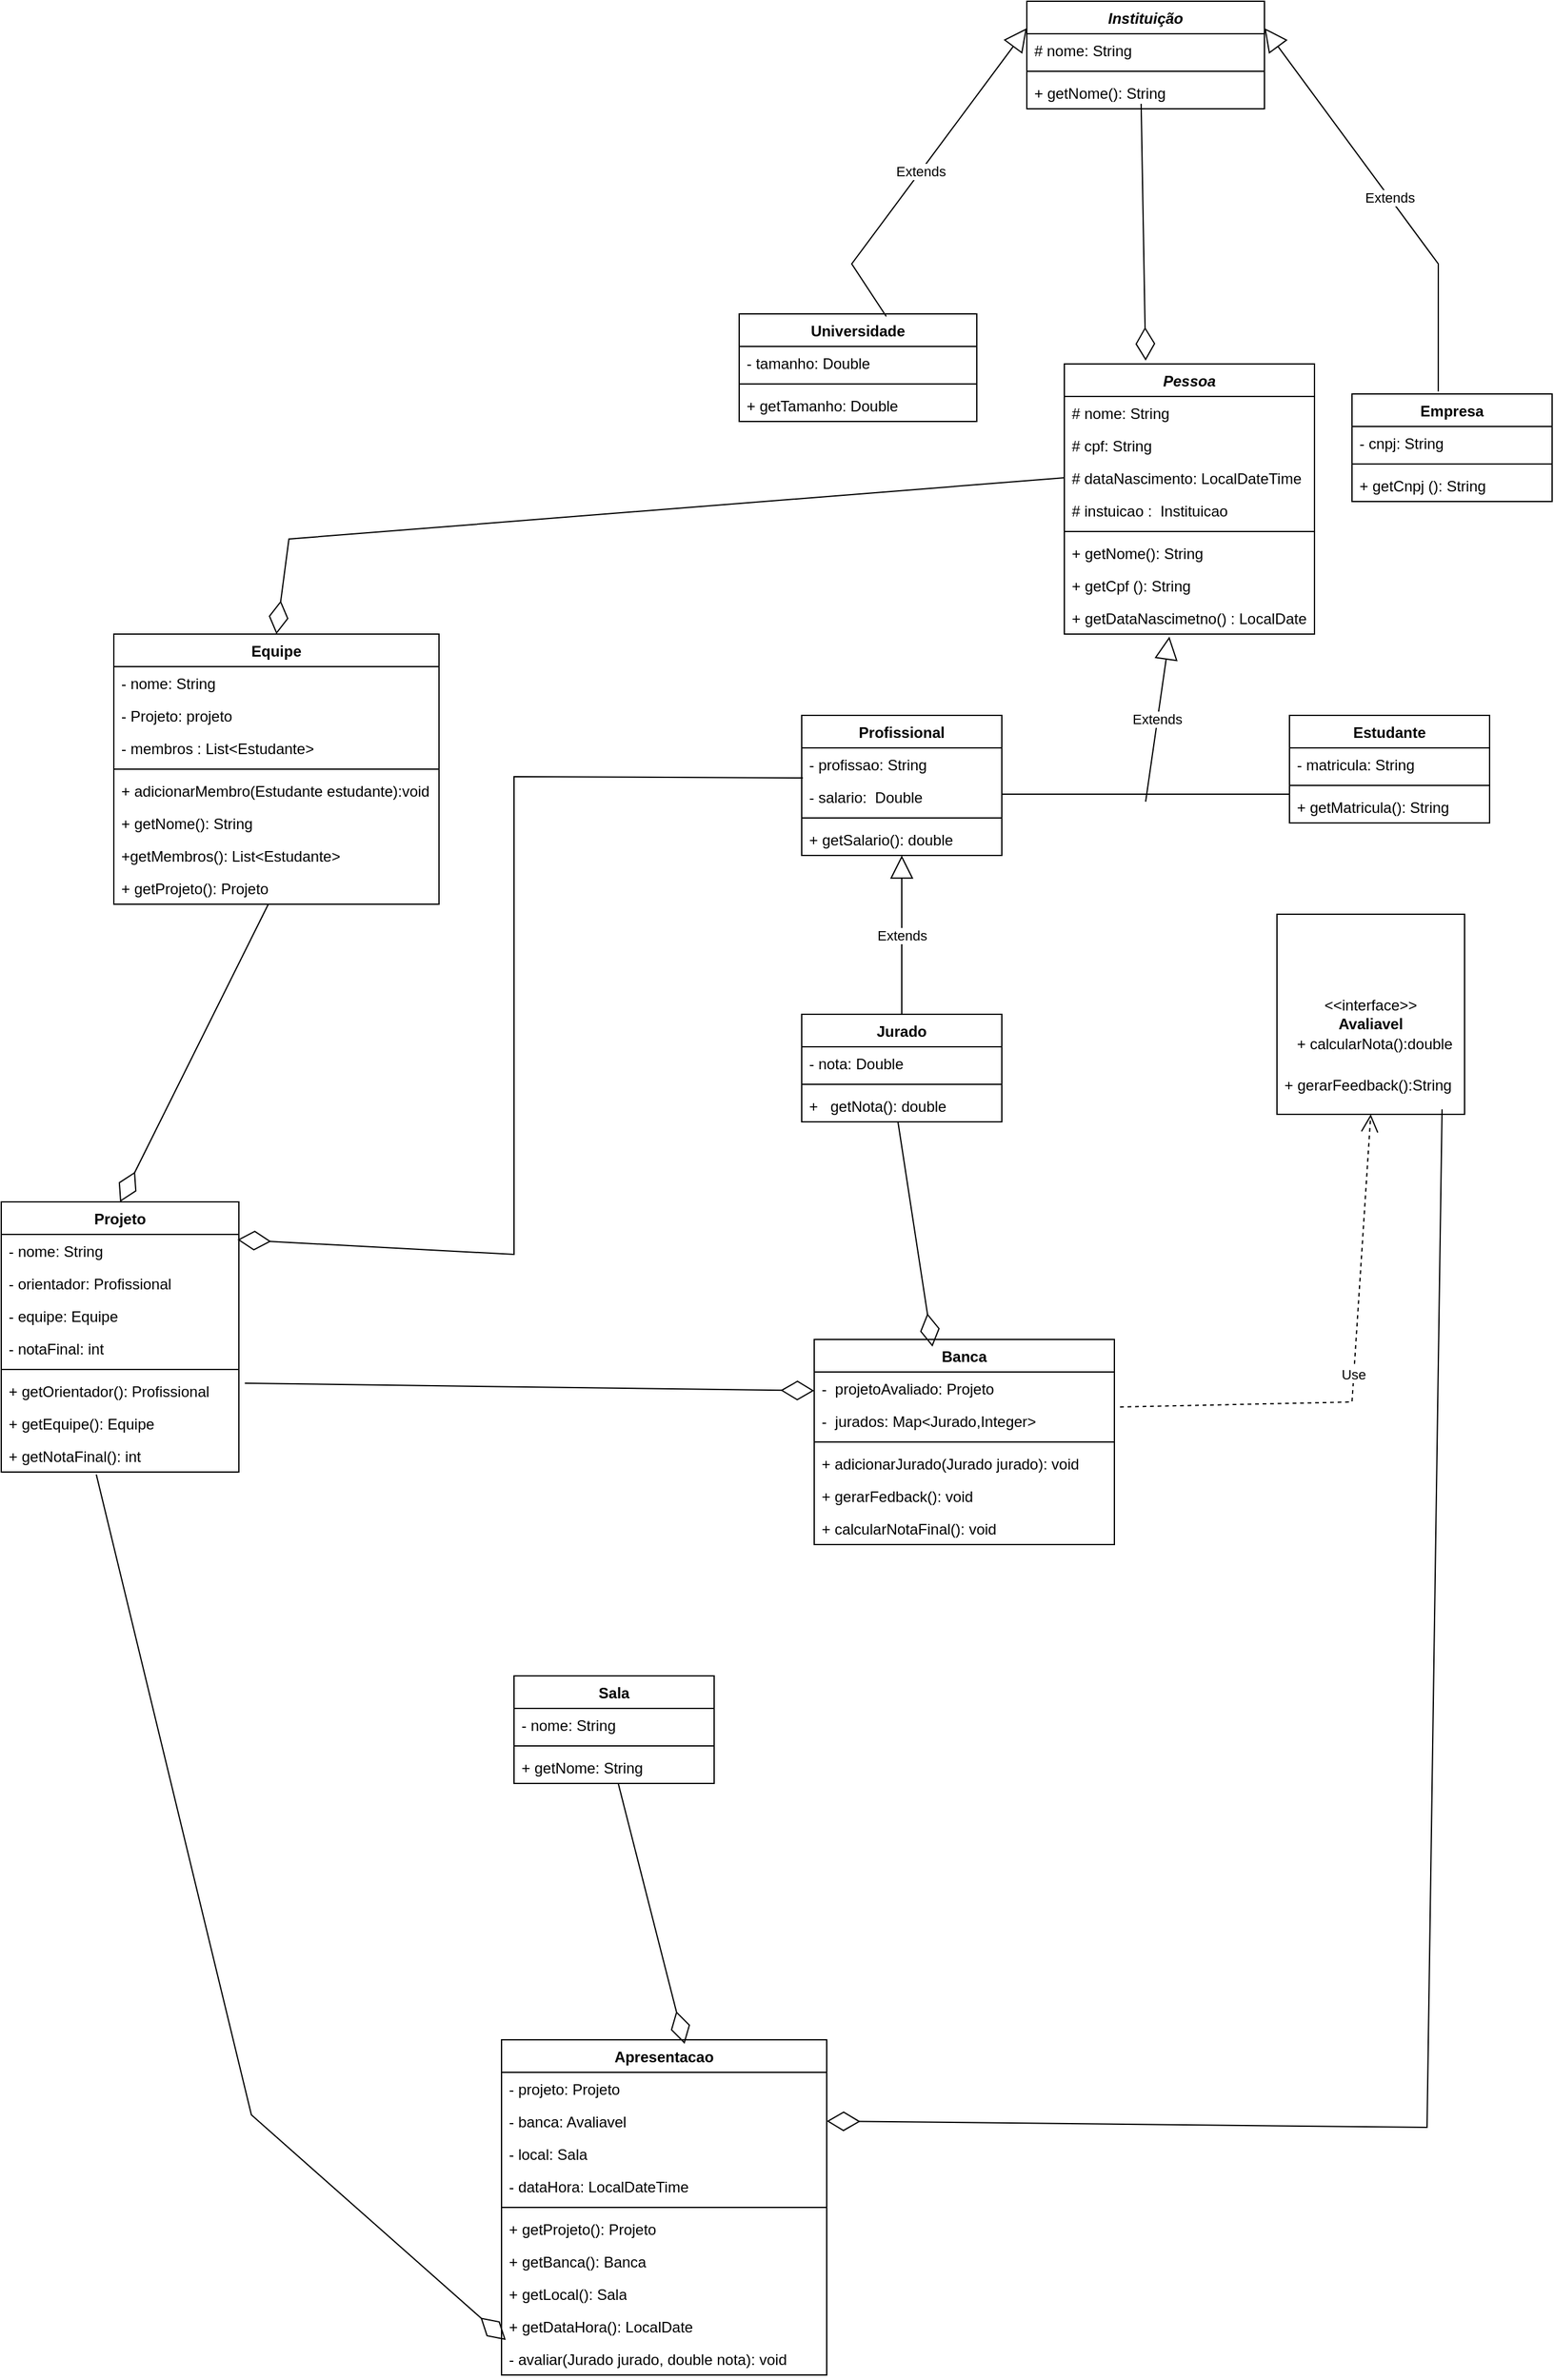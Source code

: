 <mxfile version="27.0.2">
  <diagram name="Página-1" id="85goh_y8zuJz7Ey0JAuT">
    <mxGraphModel dx="1693" dy="1698" grid="1" gridSize="10" guides="1" tooltips="1" connect="1" arrows="1" fold="1" page="1" pageScale="1" pageWidth="827" pageHeight="1169" math="0" shadow="0">
      <root>
        <mxCell id="0" />
        <mxCell id="1" parent="0" />
        <mxCell id="mByH_QU5zUHexOzu-cYC-1" value="&lt;i&gt;Instituição&lt;/i&gt;" style="swimlane;fontStyle=1;align=center;verticalAlign=top;childLayout=stackLayout;horizontal=1;startSize=26;horizontalStack=0;resizeParent=1;resizeParentMax=0;resizeLast=0;collapsible=1;marginBottom=0;whiteSpace=wrap;html=1;" parent="1" vertex="1">
          <mxGeometry x="370" y="-170" width="190" height="86" as="geometry" />
        </mxCell>
        <mxCell id="mByH_QU5zUHexOzu-cYC-2" value="# nome: String" style="text;strokeColor=none;fillColor=none;align=left;verticalAlign=top;spacingLeft=4;spacingRight=4;overflow=hidden;rotatable=0;points=[[0,0.5],[1,0.5]];portConstraint=eastwest;whiteSpace=wrap;html=1;" parent="mByH_QU5zUHexOzu-cYC-1" vertex="1">
          <mxGeometry y="26" width="190" height="26" as="geometry" />
        </mxCell>
        <mxCell id="mByH_QU5zUHexOzu-cYC-3" value="" style="line;strokeWidth=1;fillColor=none;align=left;verticalAlign=middle;spacingTop=-1;spacingLeft=3;spacingRight=3;rotatable=0;labelPosition=right;points=[];portConstraint=eastwest;strokeColor=inherit;" parent="mByH_QU5zUHexOzu-cYC-1" vertex="1">
          <mxGeometry y="52" width="190" height="8" as="geometry" />
        </mxCell>
        <mxCell id="mByH_QU5zUHexOzu-cYC-4" value="+ getNome(): String" style="text;strokeColor=none;fillColor=none;align=left;verticalAlign=top;spacingLeft=4;spacingRight=4;overflow=hidden;rotatable=0;points=[[0,0.5],[1,0.5]];portConstraint=eastwest;whiteSpace=wrap;html=1;" parent="mByH_QU5zUHexOzu-cYC-1" vertex="1">
          <mxGeometry y="60" width="190" height="26" as="geometry" />
        </mxCell>
        <mxCell id="mByH_QU5zUHexOzu-cYC-5" value="Universidade" style="swimlane;fontStyle=1;align=center;verticalAlign=top;childLayout=stackLayout;horizontal=1;startSize=26;horizontalStack=0;resizeParent=1;resizeParentMax=0;resizeLast=0;collapsible=1;marginBottom=0;whiteSpace=wrap;html=1;" parent="1" vertex="1">
          <mxGeometry x="140" y="80" width="190" height="86" as="geometry" />
        </mxCell>
        <mxCell id="mByH_QU5zUHexOzu-cYC-6" value="- tamanho: Double" style="text;strokeColor=none;fillColor=none;align=left;verticalAlign=top;spacingLeft=4;spacingRight=4;overflow=hidden;rotatable=0;points=[[0,0.5],[1,0.5]];portConstraint=eastwest;whiteSpace=wrap;html=1;" parent="mByH_QU5zUHexOzu-cYC-5" vertex="1">
          <mxGeometry y="26" width="190" height="26" as="geometry" />
        </mxCell>
        <mxCell id="mByH_QU5zUHexOzu-cYC-7" value="" style="line;strokeWidth=1;fillColor=none;align=left;verticalAlign=middle;spacingTop=-1;spacingLeft=3;spacingRight=3;rotatable=0;labelPosition=right;points=[];portConstraint=eastwest;strokeColor=inherit;" parent="mByH_QU5zUHexOzu-cYC-5" vertex="1">
          <mxGeometry y="52" width="190" height="8" as="geometry" />
        </mxCell>
        <mxCell id="mByH_QU5zUHexOzu-cYC-8" value="+ getTamanho: Double" style="text;strokeColor=none;fillColor=none;align=left;verticalAlign=top;spacingLeft=4;spacingRight=4;overflow=hidden;rotatable=0;points=[[0,0.5],[1,0.5]];portConstraint=eastwest;whiteSpace=wrap;html=1;" parent="mByH_QU5zUHexOzu-cYC-5" vertex="1">
          <mxGeometry y="60" width="190" height="26" as="geometry" />
        </mxCell>
        <mxCell id="mByH_QU5zUHexOzu-cYC-9" value="Extends" style="endArrow=block;endSize=16;endFill=0;html=1;rounded=0;entryX=0;entryY=0.25;entryDx=0;entryDy=0;exitX=0.619;exitY=0.023;exitDx=0;exitDy=0;exitPerimeter=0;" parent="1" source="mByH_QU5zUHexOzu-cYC-5" target="mByH_QU5zUHexOzu-cYC-1" edge="1">
          <mxGeometry width="160" relative="1" as="geometry">
            <mxPoint x="180" y="100" as="sourcePoint" />
            <mxPoint x="340" y="100" as="targetPoint" />
            <Array as="points">
              <mxPoint x="230" y="40" />
            </Array>
          </mxGeometry>
        </mxCell>
        <mxCell id="mByH_QU5zUHexOzu-cYC-10" value="Empresa" style="swimlane;fontStyle=1;align=center;verticalAlign=top;childLayout=stackLayout;horizontal=1;startSize=26;horizontalStack=0;resizeParent=1;resizeParentMax=0;resizeLast=0;collapsible=1;marginBottom=0;whiteSpace=wrap;html=1;" parent="1" vertex="1">
          <mxGeometry x="630" y="144" width="160" height="86" as="geometry" />
        </mxCell>
        <mxCell id="mByH_QU5zUHexOzu-cYC-11" value="- cnpj: String" style="text;strokeColor=none;fillColor=none;align=left;verticalAlign=top;spacingLeft=4;spacingRight=4;overflow=hidden;rotatable=0;points=[[0,0.5],[1,0.5]];portConstraint=eastwest;whiteSpace=wrap;html=1;" parent="mByH_QU5zUHexOzu-cYC-10" vertex="1">
          <mxGeometry y="26" width="160" height="26" as="geometry" />
        </mxCell>
        <mxCell id="mByH_QU5zUHexOzu-cYC-12" value="" style="line;strokeWidth=1;fillColor=none;align=left;verticalAlign=middle;spacingTop=-1;spacingLeft=3;spacingRight=3;rotatable=0;labelPosition=right;points=[];portConstraint=eastwest;strokeColor=inherit;" parent="mByH_QU5zUHexOzu-cYC-10" vertex="1">
          <mxGeometry y="52" width="160" height="8" as="geometry" />
        </mxCell>
        <mxCell id="mByH_QU5zUHexOzu-cYC-13" value="+ getCnpj (): String" style="text;strokeColor=none;fillColor=none;align=left;verticalAlign=top;spacingLeft=4;spacingRight=4;overflow=hidden;rotatable=0;points=[[0,0.5],[1,0.5]];portConstraint=eastwest;whiteSpace=wrap;html=1;" parent="mByH_QU5zUHexOzu-cYC-10" vertex="1">
          <mxGeometry y="60" width="160" height="26" as="geometry" />
        </mxCell>
        <mxCell id="mByH_QU5zUHexOzu-cYC-14" value="Extends" style="endArrow=block;endSize=16;endFill=0;html=1;rounded=0;exitX=0.431;exitY=-0.023;exitDx=0;exitDy=0;exitPerimeter=0;entryX=1;entryY=0.25;entryDx=0;entryDy=0;" parent="1" source="mByH_QU5zUHexOzu-cYC-10" target="mByH_QU5zUHexOzu-cYC-1" edge="1">
          <mxGeometry width="160" relative="1" as="geometry">
            <mxPoint x="660" y="80" as="sourcePoint" />
            <mxPoint x="820" y="80" as="targetPoint" />
            <Array as="points">
              <mxPoint x="699" y="40" />
            </Array>
          </mxGeometry>
        </mxCell>
        <mxCell id="mByH_QU5zUHexOzu-cYC-15" value="&lt;i&gt;Pessoa&lt;/i&gt;" style="swimlane;fontStyle=1;align=center;verticalAlign=top;childLayout=stackLayout;horizontal=1;startSize=26;horizontalStack=0;resizeParent=1;resizeParentMax=0;resizeLast=0;collapsible=1;marginBottom=0;whiteSpace=wrap;html=1;" parent="1" vertex="1">
          <mxGeometry x="400" y="120" width="200" height="216" as="geometry" />
        </mxCell>
        <mxCell id="mByH_QU5zUHexOzu-cYC-16" value="# nome: String" style="text;strokeColor=none;fillColor=none;align=left;verticalAlign=top;spacingLeft=4;spacingRight=4;overflow=hidden;rotatable=0;points=[[0,0.5],[1,0.5]];portConstraint=eastwest;whiteSpace=wrap;html=1;" parent="mByH_QU5zUHexOzu-cYC-15" vertex="1">
          <mxGeometry y="26" width="200" height="26" as="geometry" />
        </mxCell>
        <mxCell id="D3aenT-_mEoBQo7hUzy_-5" value="# cpf: String" style="text;strokeColor=none;fillColor=none;align=left;verticalAlign=top;spacingLeft=4;spacingRight=4;overflow=hidden;rotatable=0;points=[[0,0.5],[1,0.5]];portConstraint=eastwest;whiteSpace=wrap;html=1;" parent="mByH_QU5zUHexOzu-cYC-15" vertex="1">
          <mxGeometry y="52" width="200" height="26" as="geometry" />
        </mxCell>
        <mxCell id="D3aenT-_mEoBQo7hUzy_-2" value="# dataNascimento: LocalDateTime" style="text;strokeColor=none;fillColor=none;align=left;verticalAlign=top;spacingLeft=4;spacingRight=4;overflow=hidden;rotatable=0;points=[[0,0.5],[1,0.5]];portConstraint=eastwest;whiteSpace=wrap;html=1;" parent="mByH_QU5zUHexOzu-cYC-15" vertex="1">
          <mxGeometry y="78" width="200" height="26" as="geometry" />
        </mxCell>
        <mxCell id="IEI_hWCOK6sn9SMiTHvX-1" value="# instuicao :&amp;nbsp; Instituicao" style="text;strokeColor=none;fillColor=none;align=left;verticalAlign=top;spacingLeft=4;spacingRight=4;overflow=hidden;rotatable=0;points=[[0,0.5],[1,0.5]];portConstraint=eastwest;whiteSpace=wrap;html=1;" parent="mByH_QU5zUHexOzu-cYC-15" vertex="1">
          <mxGeometry y="104" width="200" height="26" as="geometry" />
        </mxCell>
        <mxCell id="mByH_QU5zUHexOzu-cYC-17" value="" style="line;strokeWidth=1;fillColor=none;align=left;verticalAlign=middle;spacingTop=-1;spacingLeft=3;spacingRight=3;rotatable=0;labelPosition=right;points=[];portConstraint=eastwest;strokeColor=inherit;" parent="mByH_QU5zUHexOzu-cYC-15" vertex="1">
          <mxGeometry y="130" width="200" height="8" as="geometry" />
        </mxCell>
        <mxCell id="mByH_QU5zUHexOzu-cYC-18" value="+ getNome(): String" style="text;strokeColor=none;fillColor=none;align=left;verticalAlign=top;spacingLeft=4;spacingRight=4;overflow=hidden;rotatable=0;points=[[0,0.5],[1,0.5]];portConstraint=eastwest;whiteSpace=wrap;html=1;" parent="mByH_QU5zUHexOzu-cYC-15" vertex="1">
          <mxGeometry y="138" width="200" height="26" as="geometry" />
        </mxCell>
        <mxCell id="IEI_hWCOK6sn9SMiTHvX-2" value="+ getCpf (): String" style="text;strokeColor=none;fillColor=none;align=left;verticalAlign=top;spacingLeft=4;spacingRight=4;overflow=hidden;rotatable=0;points=[[0,0.5],[1,0.5]];portConstraint=eastwest;whiteSpace=wrap;html=1;" parent="mByH_QU5zUHexOzu-cYC-15" vertex="1">
          <mxGeometry y="164" width="200" height="26" as="geometry" />
        </mxCell>
        <mxCell id="IEI_hWCOK6sn9SMiTHvX-3" value="+ getDataNascimetno() : LocalDate" style="text;strokeColor=none;fillColor=none;align=left;verticalAlign=top;spacingLeft=4;spacingRight=4;overflow=hidden;rotatable=0;points=[[0,0.5],[1,0.5]];portConstraint=eastwest;whiteSpace=wrap;html=1;" parent="mByH_QU5zUHexOzu-cYC-15" vertex="1">
          <mxGeometry y="190" width="200" height="26" as="geometry" />
        </mxCell>
        <mxCell id="mByH_QU5zUHexOzu-cYC-19" value="" style="endArrow=diamondThin;endFill=0;endSize=24;html=1;rounded=0;entryX=0.325;entryY=-0.012;entryDx=0;entryDy=0;entryPerimeter=0;exitX=0.481;exitY=0.846;exitDx=0;exitDy=0;exitPerimeter=0;" parent="1" source="mByH_QU5zUHexOzu-cYC-4" target="mByH_QU5zUHexOzu-cYC-15" edge="1">
          <mxGeometry width="160" relative="1" as="geometry">
            <mxPoint x="290" y="210" as="sourcePoint" />
            <mxPoint x="450" y="210" as="targetPoint" />
          </mxGeometry>
        </mxCell>
        <mxCell id="mByH_QU5zUHexOzu-cYC-20" value="Profissional" style="swimlane;fontStyle=1;align=center;verticalAlign=top;childLayout=stackLayout;horizontal=1;startSize=26;horizontalStack=0;resizeParent=1;resizeParentMax=0;resizeLast=0;collapsible=1;marginBottom=0;whiteSpace=wrap;html=1;" parent="1" vertex="1">
          <mxGeometry x="190" y="401" width="160" height="112" as="geometry" />
        </mxCell>
        <mxCell id="mByH_QU5zUHexOzu-cYC-21" value="- profissao: String" style="text;strokeColor=none;fillColor=none;align=left;verticalAlign=top;spacingLeft=4;spacingRight=4;overflow=hidden;rotatable=0;points=[[0,0.5],[1,0.5]];portConstraint=eastwest;whiteSpace=wrap;html=1;" parent="mByH_QU5zUHexOzu-cYC-20" vertex="1">
          <mxGeometry y="26" width="160" height="26" as="geometry" />
        </mxCell>
        <mxCell id="N1gfhdsfkZuEiDzWEKOG-6" value="- salario:&amp;nbsp; Double" style="text;strokeColor=none;fillColor=none;align=left;verticalAlign=top;spacingLeft=4;spacingRight=4;overflow=hidden;rotatable=0;points=[[0,0.5],[1,0.5]];portConstraint=eastwest;whiteSpace=wrap;html=1;" parent="mByH_QU5zUHexOzu-cYC-20" vertex="1">
          <mxGeometry y="52" width="160" height="26" as="geometry" />
        </mxCell>
        <mxCell id="mByH_QU5zUHexOzu-cYC-22" value="" style="line;strokeWidth=1;fillColor=none;align=left;verticalAlign=middle;spacingTop=-1;spacingLeft=3;spacingRight=3;rotatable=0;labelPosition=right;points=[];portConstraint=eastwest;strokeColor=inherit;" parent="mByH_QU5zUHexOzu-cYC-20" vertex="1">
          <mxGeometry y="78" width="160" height="8" as="geometry" />
        </mxCell>
        <mxCell id="mByH_QU5zUHexOzu-cYC-23" value="+ getSalario(): double" style="text;strokeColor=none;fillColor=none;align=left;verticalAlign=top;spacingLeft=4;spacingRight=4;overflow=hidden;rotatable=0;points=[[0,0.5],[1,0.5]];portConstraint=eastwest;whiteSpace=wrap;html=1;" parent="mByH_QU5zUHexOzu-cYC-20" vertex="1">
          <mxGeometry y="86" width="160" height="26" as="geometry" />
        </mxCell>
        <mxCell id="mByH_QU5zUHexOzu-cYC-24" value="Estudante" style="swimlane;fontStyle=1;align=center;verticalAlign=top;childLayout=stackLayout;horizontal=1;startSize=26;horizontalStack=0;resizeParent=1;resizeParentMax=0;resizeLast=0;collapsible=1;marginBottom=0;whiteSpace=wrap;html=1;" parent="1" vertex="1">
          <mxGeometry x="580" y="401" width="160" height="86" as="geometry" />
        </mxCell>
        <mxCell id="mByH_QU5zUHexOzu-cYC-25" value="- matricula: String" style="text;strokeColor=none;fillColor=none;align=left;verticalAlign=top;spacingLeft=4;spacingRight=4;overflow=hidden;rotatable=0;points=[[0,0.5],[1,0.5]];portConstraint=eastwest;whiteSpace=wrap;html=1;" parent="mByH_QU5zUHexOzu-cYC-24" vertex="1">
          <mxGeometry y="26" width="160" height="26" as="geometry" />
        </mxCell>
        <mxCell id="mByH_QU5zUHexOzu-cYC-26" value="" style="line;strokeWidth=1;fillColor=none;align=left;verticalAlign=middle;spacingTop=-1;spacingLeft=3;spacingRight=3;rotatable=0;labelPosition=right;points=[];portConstraint=eastwest;strokeColor=inherit;" parent="mByH_QU5zUHexOzu-cYC-24" vertex="1">
          <mxGeometry y="52" width="160" height="8" as="geometry" />
        </mxCell>
        <mxCell id="IEI_hWCOK6sn9SMiTHvX-6" value="+ getMatricula(): String" style="text;strokeColor=none;fillColor=none;align=left;verticalAlign=top;spacingLeft=4;spacingRight=4;overflow=hidden;rotatable=0;points=[[0,0.5],[1,0.5]];portConstraint=eastwest;whiteSpace=wrap;html=1;" parent="mByH_QU5zUHexOzu-cYC-24" vertex="1">
          <mxGeometry y="60" width="160" height="26" as="geometry" />
        </mxCell>
        <mxCell id="mByH_QU5zUHexOzu-cYC-28" value="Extends" style="endArrow=block;endSize=16;endFill=0;html=1;rounded=0;entryX=0.42;entryY=1.077;entryDx=0;entryDy=0;entryPerimeter=0;" parent="1" target="IEI_hWCOK6sn9SMiTHvX-3" edge="1">
          <mxGeometry width="160" relative="1" as="geometry">
            <mxPoint x="465" y="470" as="sourcePoint" />
            <mxPoint x="500" y="360" as="targetPoint" />
          </mxGeometry>
        </mxCell>
        <mxCell id="mByH_QU5zUHexOzu-cYC-29" value="" style="endArrow=none;html=1;edgeStyle=orthogonalEdgeStyle;rounded=0;entryX=0;entryY=0.115;entryDx=0;entryDy=0;entryPerimeter=0;" parent="1" edge="1">
          <mxGeometry relative="1" as="geometry">
            <mxPoint x="350" y="464" as="sourcePoint" />
            <mxPoint x="580" y="463.99" as="targetPoint" />
          </mxGeometry>
        </mxCell>
        <mxCell id="mByH_QU5zUHexOzu-cYC-32" value="Jurado" style="swimlane;fontStyle=1;align=center;verticalAlign=top;childLayout=stackLayout;horizontal=1;startSize=26;horizontalStack=0;resizeParent=1;resizeParentMax=0;resizeLast=0;collapsible=1;marginBottom=0;whiteSpace=wrap;html=1;" parent="1" vertex="1">
          <mxGeometry x="190" y="640" width="160" height="86" as="geometry" />
        </mxCell>
        <mxCell id="mByH_QU5zUHexOzu-cYC-33" value="- nota: Double" style="text;strokeColor=none;fillColor=none;align=left;verticalAlign=top;spacingLeft=4;spacingRight=4;overflow=hidden;rotatable=0;points=[[0,0.5],[1,0.5]];portConstraint=eastwest;whiteSpace=wrap;html=1;" parent="mByH_QU5zUHexOzu-cYC-32" vertex="1">
          <mxGeometry y="26" width="160" height="26" as="geometry" />
        </mxCell>
        <mxCell id="mByH_QU5zUHexOzu-cYC-34" value="" style="line;strokeWidth=1;fillColor=none;align=left;verticalAlign=middle;spacingTop=-1;spacingLeft=3;spacingRight=3;rotatable=0;labelPosition=right;points=[];portConstraint=eastwest;strokeColor=inherit;" parent="mByH_QU5zUHexOzu-cYC-32" vertex="1">
          <mxGeometry y="52" width="160" height="8" as="geometry" />
        </mxCell>
        <mxCell id="mByH_QU5zUHexOzu-cYC-35" value="+&amp;nbsp; &amp;nbsp;getNota(): double" style="text;strokeColor=none;fillColor=none;align=left;verticalAlign=top;spacingLeft=4;spacingRight=4;overflow=hidden;rotatable=0;points=[[0,0.5],[1,0.5]];portConstraint=eastwest;whiteSpace=wrap;html=1;" parent="mByH_QU5zUHexOzu-cYC-32" vertex="1">
          <mxGeometry y="60" width="160" height="26" as="geometry" />
        </mxCell>
        <mxCell id="mByH_QU5zUHexOzu-cYC-36" value="Extends" style="endArrow=block;endSize=16;endFill=0;html=1;rounded=0;exitX=0.5;exitY=0;exitDx=0;exitDy=0;" parent="1" source="mByH_QU5zUHexOzu-cYC-32" target="mByH_QU5zUHexOzu-cYC-23" edge="1">
          <mxGeometry width="160" relative="1" as="geometry">
            <mxPoint x="260" y="600" as="sourcePoint" />
            <mxPoint x="420" y="600" as="targetPoint" />
          </mxGeometry>
        </mxCell>
        <mxCell id="mByH_QU5zUHexOzu-cYC-41" value="Equipe" style="swimlane;fontStyle=1;align=center;verticalAlign=top;childLayout=stackLayout;horizontal=1;startSize=26;horizontalStack=0;resizeParent=1;resizeParentMax=0;resizeLast=0;collapsible=1;marginBottom=0;whiteSpace=wrap;html=1;" parent="1" vertex="1">
          <mxGeometry x="-360" y="336" width="260" height="216" as="geometry" />
        </mxCell>
        <mxCell id="IEI_hWCOK6sn9SMiTHvX-7" value="- nome: String" style="text;strokeColor=none;fillColor=none;align=left;verticalAlign=top;spacingLeft=4;spacingRight=4;overflow=hidden;rotatable=0;points=[[0,0.5],[1,0.5]];portConstraint=eastwest;whiteSpace=wrap;html=1;" parent="mByH_QU5zUHexOzu-cYC-41" vertex="1">
          <mxGeometry y="26" width="260" height="26" as="geometry" />
        </mxCell>
        <mxCell id="IEI_hWCOK6sn9SMiTHvX-8" value="- Projeto: projeto" style="text;strokeColor=none;fillColor=none;align=left;verticalAlign=top;spacingLeft=4;spacingRight=4;overflow=hidden;rotatable=0;points=[[0,0.5],[1,0.5]];portConstraint=eastwest;whiteSpace=wrap;html=1;" parent="mByH_QU5zUHexOzu-cYC-41" vertex="1">
          <mxGeometry y="52" width="260" height="26" as="geometry" />
        </mxCell>
        <mxCell id="mByH_QU5zUHexOzu-cYC-42" value="- membros : List&amp;lt;Estudante&amp;gt;" style="text;strokeColor=none;fillColor=none;align=left;verticalAlign=top;spacingLeft=4;spacingRight=4;overflow=hidden;rotatable=0;points=[[0,0.5],[1,0.5]];portConstraint=eastwest;whiteSpace=wrap;html=1;" parent="mByH_QU5zUHexOzu-cYC-41" vertex="1">
          <mxGeometry y="78" width="260" height="26" as="geometry" />
        </mxCell>
        <mxCell id="mByH_QU5zUHexOzu-cYC-43" value="" style="line;strokeWidth=1;fillColor=none;align=left;verticalAlign=middle;spacingTop=-1;spacingLeft=3;spacingRight=3;rotatable=0;labelPosition=right;points=[];portConstraint=eastwest;strokeColor=inherit;" parent="mByH_QU5zUHexOzu-cYC-41" vertex="1">
          <mxGeometry y="104" width="260" height="8" as="geometry" />
        </mxCell>
        <mxCell id="mByH_QU5zUHexOzu-cYC-44" value="+ adicionarMembro(Estudante estudante):void" style="text;strokeColor=none;fillColor=none;align=left;verticalAlign=top;spacingLeft=4;spacingRight=4;overflow=hidden;rotatable=0;points=[[0,0.5],[1,0.5]];portConstraint=eastwest;whiteSpace=wrap;html=1;" parent="mByH_QU5zUHexOzu-cYC-41" vertex="1">
          <mxGeometry y="112" width="260" height="26" as="geometry" />
        </mxCell>
        <mxCell id="IEI_hWCOK6sn9SMiTHvX-9" value="+ getNome(): String&amp;nbsp;" style="text;strokeColor=none;fillColor=none;align=left;verticalAlign=top;spacingLeft=4;spacingRight=4;overflow=hidden;rotatable=0;points=[[0,0.5],[1,0.5]];portConstraint=eastwest;whiteSpace=wrap;html=1;" parent="mByH_QU5zUHexOzu-cYC-41" vertex="1">
          <mxGeometry y="138" width="260" height="26" as="geometry" />
        </mxCell>
        <mxCell id="IEI_hWCOK6sn9SMiTHvX-10" value="+getMembros():&amp;nbsp;List&amp;lt;Estudante&amp;gt;" style="text;strokeColor=none;fillColor=none;align=left;verticalAlign=top;spacingLeft=4;spacingRight=4;overflow=hidden;rotatable=0;points=[[0,0.5],[1,0.5]];portConstraint=eastwest;whiteSpace=wrap;html=1;" parent="mByH_QU5zUHexOzu-cYC-41" vertex="1">
          <mxGeometry y="164" width="260" height="26" as="geometry" />
        </mxCell>
        <mxCell id="IEI_hWCOK6sn9SMiTHvX-11" value="+ getProjeto(): Projeto" style="text;strokeColor=none;fillColor=none;align=left;verticalAlign=top;spacingLeft=4;spacingRight=4;overflow=hidden;rotatable=0;points=[[0,0.5],[1,0.5]];portConstraint=eastwest;whiteSpace=wrap;html=1;" parent="mByH_QU5zUHexOzu-cYC-41" vertex="1">
          <mxGeometry y="190" width="260" height="26" as="geometry" />
        </mxCell>
        <mxCell id="mByH_QU5zUHexOzu-cYC-45" value="" style="endArrow=diamondThin;endFill=0;endSize=24;html=1;rounded=0;entryX=0.5;entryY=0;entryDx=0;entryDy=0;exitX=0;exitY=0.5;exitDx=0;exitDy=0;" parent="1" source="D3aenT-_mEoBQo7hUzy_-2" target="mByH_QU5zUHexOzu-cYC-41" edge="1">
          <mxGeometry width="160" relative="1" as="geometry">
            <mxPoint x="-230" y="300" as="sourcePoint" />
            <mxPoint x="-70" y="300" as="targetPoint" />
            <Array as="points">
              <mxPoint x="-220" y="260" />
            </Array>
          </mxGeometry>
        </mxCell>
        <mxCell id="mByH_QU5zUHexOzu-cYC-46" value="Projeto" style="swimlane;fontStyle=1;align=center;verticalAlign=top;childLayout=stackLayout;horizontal=1;startSize=26;horizontalStack=0;resizeParent=1;resizeParentMax=0;resizeLast=0;collapsible=1;marginBottom=0;whiteSpace=wrap;html=1;" parent="1" vertex="1">
          <mxGeometry x="-450" y="790" width="190" height="216" as="geometry" />
        </mxCell>
        <mxCell id="IEI_hWCOK6sn9SMiTHvX-12" value="- nome: String" style="text;strokeColor=none;fillColor=none;align=left;verticalAlign=top;spacingLeft=4;spacingRight=4;overflow=hidden;rotatable=0;points=[[0,0.5],[1,0.5]];portConstraint=eastwest;whiteSpace=wrap;html=1;" parent="mByH_QU5zUHexOzu-cYC-46" vertex="1">
          <mxGeometry y="26" width="190" height="26" as="geometry" />
        </mxCell>
        <mxCell id="mByH_QU5zUHexOzu-cYC-47" value="- orientador: Profissional" style="text;strokeColor=none;fillColor=none;align=left;verticalAlign=top;spacingLeft=4;spacingRight=4;overflow=hidden;rotatable=0;points=[[0,0.5],[1,0.5]];portConstraint=eastwest;whiteSpace=wrap;html=1;" parent="mByH_QU5zUHexOzu-cYC-46" vertex="1">
          <mxGeometry y="52" width="190" height="26" as="geometry" />
        </mxCell>
        <mxCell id="D3aenT-_mEoBQo7hUzy_-7" value="- equipe: Equipe" style="text;strokeColor=none;fillColor=none;align=left;verticalAlign=top;spacingLeft=4;spacingRight=4;overflow=hidden;rotatable=0;points=[[0,0.5],[1,0.5]];portConstraint=eastwest;whiteSpace=wrap;html=1;" parent="mByH_QU5zUHexOzu-cYC-46" vertex="1">
          <mxGeometry y="78" width="190" height="26" as="geometry" />
        </mxCell>
        <mxCell id="D3aenT-_mEoBQo7hUzy_-8" value="- notaFinal: int" style="text;strokeColor=none;fillColor=none;align=left;verticalAlign=top;spacingLeft=4;spacingRight=4;overflow=hidden;rotatable=0;points=[[0,0.5],[1,0.5]];portConstraint=eastwest;whiteSpace=wrap;html=1;" parent="mByH_QU5zUHexOzu-cYC-46" vertex="1">
          <mxGeometry y="104" width="190" height="26" as="geometry" />
        </mxCell>
        <mxCell id="mByH_QU5zUHexOzu-cYC-48" value="" style="line;strokeWidth=1;fillColor=none;align=left;verticalAlign=middle;spacingTop=-1;spacingLeft=3;spacingRight=3;rotatable=0;labelPosition=right;points=[];portConstraint=eastwest;strokeColor=inherit;" parent="mByH_QU5zUHexOzu-cYC-46" vertex="1">
          <mxGeometry y="130" width="190" height="8" as="geometry" />
        </mxCell>
        <mxCell id="mByH_QU5zUHexOzu-cYC-49" value="+ getOrientador(): Profissional" style="text;strokeColor=none;fillColor=none;align=left;verticalAlign=top;spacingLeft=4;spacingRight=4;overflow=hidden;rotatable=0;points=[[0,0.5],[1,0.5]];portConstraint=eastwest;whiteSpace=wrap;html=1;" parent="mByH_QU5zUHexOzu-cYC-46" vertex="1">
          <mxGeometry y="138" width="190" height="26" as="geometry" />
        </mxCell>
        <mxCell id="IEI_hWCOK6sn9SMiTHvX-4" value="+ getEquipe(): Equipe" style="text;strokeColor=none;fillColor=none;align=left;verticalAlign=top;spacingLeft=4;spacingRight=4;overflow=hidden;rotatable=0;points=[[0,0.5],[1,0.5]];portConstraint=eastwest;whiteSpace=wrap;html=1;" parent="mByH_QU5zUHexOzu-cYC-46" vertex="1">
          <mxGeometry y="164" width="190" height="26" as="geometry" />
        </mxCell>
        <mxCell id="IEI_hWCOK6sn9SMiTHvX-13" value="+ getNotaFinal(): int" style="text;strokeColor=none;fillColor=none;align=left;verticalAlign=top;spacingLeft=4;spacingRight=4;overflow=hidden;rotatable=0;points=[[0,0.5],[1,0.5]];portConstraint=eastwest;whiteSpace=wrap;html=1;" parent="mByH_QU5zUHexOzu-cYC-46" vertex="1">
          <mxGeometry y="190" width="190" height="26" as="geometry" />
        </mxCell>
        <mxCell id="mByH_QU5zUHexOzu-cYC-50" value="" style="endArrow=diamondThin;endFill=0;endSize=24;html=1;rounded=0;entryX=0.5;entryY=0;entryDx=0;entryDy=0;" parent="1" source="IEI_hWCOK6sn9SMiTHvX-11" target="mByH_QU5zUHexOzu-cYC-46" edge="1">
          <mxGeometry width="160" relative="1" as="geometry">
            <mxPoint x="-420" y="570" as="sourcePoint" />
            <mxPoint x="-80" y="560" as="targetPoint" />
          </mxGeometry>
        </mxCell>
        <mxCell id="mByH_QU5zUHexOzu-cYC-51" value="" style="endArrow=diamondThin;endFill=0;endSize=24;html=1;rounded=0;entryX=0.994;entryY=0.14;entryDx=0;entryDy=0;entryPerimeter=0;exitX=0.019;exitY=0.923;exitDx=0;exitDy=0;exitPerimeter=0;" parent="1" target="mByH_QU5zUHexOzu-cYC-46" edge="1">
          <mxGeometry width="160" relative="1" as="geometry">
            <mxPoint x="190.96" y="450.998" as="sourcePoint" />
            <mxPoint x="-150.0" y="660.976" as="targetPoint" />
            <Array as="points">
              <mxPoint x="-40" y="450" />
              <mxPoint x="-40" y="832" />
            </Array>
          </mxGeometry>
        </mxCell>
        <mxCell id="mByH_QU5zUHexOzu-cYC-53" value="Banca" style="swimlane;fontStyle=1;align=center;verticalAlign=top;childLayout=stackLayout;horizontal=1;startSize=26;horizontalStack=0;resizeParent=1;resizeParentMax=0;resizeLast=0;collapsible=1;marginBottom=0;whiteSpace=wrap;html=1;" parent="1" vertex="1">
          <mxGeometry x="200" y="900" width="240" height="164" as="geometry" />
        </mxCell>
        <mxCell id="mByH_QU5zUHexOzu-cYC-54" value="-&amp;nbsp; projetoAvaliado: Projeto" style="text;strokeColor=none;fillColor=none;align=left;verticalAlign=top;spacingLeft=4;spacingRight=4;overflow=hidden;rotatable=0;points=[[0,0.5],[1,0.5]];portConstraint=eastwest;whiteSpace=wrap;html=1;" parent="mByH_QU5zUHexOzu-cYC-53" vertex="1">
          <mxGeometry y="26" width="240" height="26" as="geometry" />
        </mxCell>
        <mxCell id="D3aenT-_mEoBQo7hUzy_-10" value="-&amp;nbsp; jurados: Map&amp;lt;Jurado,Integer&amp;gt;" style="text;strokeColor=none;fillColor=none;align=left;verticalAlign=top;spacingLeft=4;spacingRight=4;overflow=hidden;rotatable=0;points=[[0,0.5],[1,0.5]];portConstraint=eastwest;whiteSpace=wrap;html=1;" parent="mByH_QU5zUHexOzu-cYC-53" vertex="1">
          <mxGeometry y="52" width="240" height="26" as="geometry" />
        </mxCell>
        <mxCell id="mByH_QU5zUHexOzu-cYC-55" value="" style="line;strokeWidth=1;fillColor=none;align=left;verticalAlign=middle;spacingTop=-1;spacingLeft=3;spacingRight=3;rotatable=0;labelPosition=right;points=[];portConstraint=eastwest;strokeColor=inherit;" parent="mByH_QU5zUHexOzu-cYC-53" vertex="1">
          <mxGeometry y="78" width="240" height="8" as="geometry" />
        </mxCell>
        <mxCell id="IEI_hWCOK6sn9SMiTHvX-19" value="+&amp;nbsp;adicionarJurado(Jurado jurado): void" style="text;strokeColor=none;fillColor=none;align=left;verticalAlign=top;spacingLeft=4;spacingRight=4;overflow=hidden;rotatable=0;points=[[0,0.5],[1,0.5]];portConstraint=eastwest;whiteSpace=wrap;html=1;" parent="mByH_QU5zUHexOzu-cYC-53" vertex="1">
          <mxGeometry y="86" width="240" height="26" as="geometry" />
        </mxCell>
        <mxCell id="IEI_hWCOK6sn9SMiTHvX-20" value="+ gerarFedback(): void" style="text;strokeColor=none;fillColor=none;align=left;verticalAlign=top;spacingLeft=4;spacingRight=4;overflow=hidden;rotatable=0;points=[[0,0.5],[1,0.5]];portConstraint=eastwest;whiteSpace=wrap;html=1;" parent="mByH_QU5zUHexOzu-cYC-53" vertex="1">
          <mxGeometry y="112" width="240" height="26" as="geometry" />
        </mxCell>
        <mxCell id="mByH_QU5zUHexOzu-cYC-56" value="+ calcularNotaFinal(): void" style="text;strokeColor=none;fillColor=none;align=left;verticalAlign=top;spacingLeft=4;spacingRight=4;overflow=hidden;rotatable=0;points=[[0,0.5],[1,0.5]];portConstraint=eastwest;whiteSpace=wrap;html=1;" parent="mByH_QU5zUHexOzu-cYC-53" vertex="1">
          <mxGeometry y="138" width="240" height="26" as="geometry" />
        </mxCell>
        <mxCell id="mByH_QU5zUHexOzu-cYC-57" value="" style="endArrow=diamondThin;endFill=0;endSize=24;html=1;rounded=0;exitX=0.481;exitY=1;exitDx=0;exitDy=0;exitPerimeter=0;entryX=0.394;entryY=0.035;entryDx=0;entryDy=0;entryPerimeter=0;" parent="1" source="mByH_QU5zUHexOzu-cYC-35" target="mByH_QU5zUHexOzu-cYC-53" edge="1">
          <mxGeometry width="160" relative="1" as="geometry">
            <mxPoint x="278.08" y="723.998" as="sourcePoint" />
            <mxPoint x="290" y="900" as="targetPoint" />
          </mxGeometry>
        </mxCell>
        <mxCell id="mByH_QU5zUHexOzu-cYC-58" value="" style="endArrow=diamondThin;endFill=0;endSize=24;html=1;rounded=0;exitX=1.025;exitY=0.269;exitDx=0;exitDy=0;exitPerimeter=0;entryX=0;entryY=0.25;entryDx=0;entryDy=0;" parent="1" source="mByH_QU5zUHexOzu-cYC-49" target="mByH_QU5zUHexOzu-cYC-53" edge="1">
          <mxGeometry width="160" relative="1" as="geometry">
            <mxPoint x="-110" y="890" as="sourcePoint" />
            <mxPoint x="50" y="890" as="targetPoint" />
          </mxGeometry>
        </mxCell>
        <mxCell id="mByH_QU5zUHexOzu-cYC-59" value="Apresentacao" style="swimlane;fontStyle=1;align=center;verticalAlign=top;childLayout=stackLayout;horizontal=1;startSize=26;horizontalStack=0;resizeParent=1;resizeParentMax=0;resizeLast=0;collapsible=1;marginBottom=0;whiteSpace=wrap;html=1;" parent="1" vertex="1">
          <mxGeometry x="-50" y="1460" width="260" height="268" as="geometry" />
        </mxCell>
        <mxCell id="mByH_QU5zUHexOzu-cYC-60" value="- projeto: Projeto" style="text;strokeColor=none;fillColor=none;align=left;verticalAlign=top;spacingLeft=4;spacingRight=4;overflow=hidden;rotatable=0;points=[[0,0.5],[1,0.5]];portConstraint=eastwest;whiteSpace=wrap;html=1;" parent="mByH_QU5zUHexOzu-cYC-59" vertex="1">
          <mxGeometry y="26" width="260" height="26" as="geometry" />
        </mxCell>
        <mxCell id="D3aenT-_mEoBQo7hUzy_-11" value="- banca: Avaliavel" style="text;strokeColor=none;fillColor=none;align=left;verticalAlign=top;spacingLeft=4;spacingRight=4;overflow=hidden;rotatable=0;points=[[0,0.5],[1,0.5]];portConstraint=eastwest;whiteSpace=wrap;html=1;" parent="mByH_QU5zUHexOzu-cYC-59" vertex="1">
          <mxGeometry y="52" width="260" height="26" as="geometry" />
        </mxCell>
        <mxCell id="D3aenT-_mEoBQo7hUzy_-13" value="- local: Sala" style="text;strokeColor=none;fillColor=none;align=left;verticalAlign=top;spacingLeft=4;spacingRight=4;overflow=hidden;rotatable=0;points=[[0,0.5],[1,0.5]];portConstraint=eastwest;whiteSpace=wrap;html=1;" parent="mByH_QU5zUHexOzu-cYC-59" vertex="1">
          <mxGeometry y="78" width="260" height="26" as="geometry" />
        </mxCell>
        <mxCell id="D3aenT-_mEoBQo7hUzy_-14" value="- dataHora: LocalDateTime" style="text;strokeColor=none;fillColor=none;align=left;verticalAlign=top;spacingLeft=4;spacingRight=4;overflow=hidden;rotatable=0;points=[[0,0.5],[1,0.5]];portConstraint=eastwest;whiteSpace=wrap;html=1;" parent="mByH_QU5zUHexOzu-cYC-59" vertex="1">
          <mxGeometry y="104" width="260" height="26" as="geometry" />
        </mxCell>
        <mxCell id="mByH_QU5zUHexOzu-cYC-61" value="" style="line;strokeWidth=1;fillColor=none;align=left;verticalAlign=middle;spacingTop=-1;spacingLeft=3;spacingRight=3;rotatable=0;labelPosition=right;points=[];portConstraint=eastwest;strokeColor=inherit;" parent="mByH_QU5zUHexOzu-cYC-59" vertex="1">
          <mxGeometry y="130" width="260" height="8" as="geometry" />
        </mxCell>
        <mxCell id="IEI_hWCOK6sn9SMiTHvX-14" value="+ getProjeto(): Projeto" style="text;strokeColor=none;fillColor=none;align=left;verticalAlign=top;spacingLeft=4;spacingRight=4;overflow=hidden;rotatable=0;points=[[0,0.5],[1,0.5]];portConstraint=eastwest;whiteSpace=wrap;html=1;" parent="mByH_QU5zUHexOzu-cYC-59" vertex="1">
          <mxGeometry y="138" width="260" height="26" as="geometry" />
        </mxCell>
        <mxCell id="IEI_hWCOK6sn9SMiTHvX-15" value="+ getBanca(): Banca" style="text;strokeColor=none;fillColor=none;align=left;verticalAlign=top;spacingLeft=4;spacingRight=4;overflow=hidden;rotatable=0;points=[[0,0.5],[1,0.5]];portConstraint=eastwest;whiteSpace=wrap;html=1;" parent="mByH_QU5zUHexOzu-cYC-59" vertex="1">
          <mxGeometry y="164" width="260" height="26" as="geometry" />
        </mxCell>
        <mxCell id="IEI_hWCOK6sn9SMiTHvX-16" value="+ getLocal(): Sala" style="text;strokeColor=none;fillColor=none;align=left;verticalAlign=top;spacingLeft=4;spacingRight=4;overflow=hidden;rotatable=0;points=[[0,0.5],[1,0.5]];portConstraint=eastwest;whiteSpace=wrap;html=1;" parent="mByH_QU5zUHexOzu-cYC-59" vertex="1">
          <mxGeometry y="190" width="260" height="26" as="geometry" />
        </mxCell>
        <mxCell id="IEI_hWCOK6sn9SMiTHvX-17" value="+ getDataHora(): LocalDate" style="text;strokeColor=none;fillColor=none;align=left;verticalAlign=top;spacingLeft=4;spacingRight=4;overflow=hidden;rotatable=0;points=[[0,0.5],[1,0.5]];portConstraint=eastwest;whiteSpace=wrap;html=1;" parent="mByH_QU5zUHexOzu-cYC-59" vertex="1">
          <mxGeometry y="216" width="260" height="26" as="geometry" />
        </mxCell>
        <mxCell id="mByH_QU5zUHexOzu-cYC-62" value="- avaliar(&lt;span style=&quot;background-color: transparent; color: light-dark(rgb(0, 0, 0), rgb(255, 255, 255));&quot;&gt;Jurado jurado, double nota&lt;/span&gt;&lt;span style=&quot;background-color: transparent; color: light-dark(rgb(0, 0, 0), rgb(255, 255, 255));&quot;&gt;): void&lt;/span&gt;" style="text;strokeColor=none;fillColor=none;align=left;verticalAlign=top;spacingLeft=4;spacingRight=4;overflow=hidden;rotatable=0;points=[[0,0.5],[1,0.5]];portConstraint=eastwest;whiteSpace=wrap;html=1;" parent="mByH_QU5zUHexOzu-cYC-59" vertex="1">
          <mxGeometry y="242" width="260" height="26" as="geometry" />
        </mxCell>
        <mxCell id="mByH_QU5zUHexOzu-cYC-63" value="Sala" style="swimlane;fontStyle=1;align=center;verticalAlign=top;childLayout=stackLayout;horizontal=1;startSize=26;horizontalStack=0;resizeParent=1;resizeParentMax=0;resizeLast=0;collapsible=1;marginBottom=0;whiteSpace=wrap;html=1;" parent="1" vertex="1">
          <mxGeometry x="-40" y="1169" width="160" height="86" as="geometry" />
        </mxCell>
        <mxCell id="mByH_QU5zUHexOzu-cYC-64" value="- nome: String" style="text;strokeColor=none;fillColor=none;align=left;verticalAlign=top;spacingLeft=4;spacingRight=4;overflow=hidden;rotatable=0;points=[[0,0.5],[1,0.5]];portConstraint=eastwest;whiteSpace=wrap;html=1;" parent="mByH_QU5zUHexOzu-cYC-63" vertex="1">
          <mxGeometry y="26" width="160" height="26" as="geometry" />
        </mxCell>
        <mxCell id="mByH_QU5zUHexOzu-cYC-65" value="" style="line;strokeWidth=1;fillColor=none;align=left;verticalAlign=middle;spacingTop=-1;spacingLeft=3;spacingRight=3;rotatable=0;labelPosition=right;points=[];portConstraint=eastwest;strokeColor=inherit;" parent="mByH_QU5zUHexOzu-cYC-63" vertex="1">
          <mxGeometry y="52" width="160" height="8" as="geometry" />
        </mxCell>
        <mxCell id="mByH_QU5zUHexOzu-cYC-66" value="+ getNome: String" style="text;strokeColor=none;fillColor=none;align=left;verticalAlign=top;spacingLeft=4;spacingRight=4;overflow=hidden;rotatable=0;points=[[0,0.5],[1,0.5]];portConstraint=eastwest;whiteSpace=wrap;html=1;" parent="mByH_QU5zUHexOzu-cYC-63" vertex="1">
          <mxGeometry y="60" width="160" height="26" as="geometry" />
        </mxCell>
        <mxCell id="mByH_QU5zUHexOzu-cYC-67" value="" style="endArrow=diamondThin;endFill=0;endSize=24;html=1;rounded=0;entryX=0.013;entryY=-0.077;entryDx=0;entryDy=0;entryPerimeter=0;exitX=0.4;exitY=1.077;exitDx=0;exitDy=0;exitPerimeter=0;" parent="1" source="IEI_hWCOK6sn9SMiTHvX-13" target="mByH_QU5zUHexOzu-cYC-62" edge="1">
          <mxGeometry width="160" relative="1" as="geometry">
            <mxPoint x="-460" y="1060" as="sourcePoint" />
            <mxPoint x="-170" y="980" as="targetPoint" />
            <Array as="points">
              <mxPoint x="-250" y="1520" />
            </Array>
          </mxGeometry>
        </mxCell>
        <mxCell id="mByH_QU5zUHexOzu-cYC-68" value="" style="endArrow=diamondThin;endFill=0;endSize=24;html=1;rounded=0;entryX=0.563;entryY=0.012;entryDx=0;entryDy=0;entryPerimeter=0;" parent="1" source="mByH_QU5zUHexOzu-cYC-66" target="mByH_QU5zUHexOzu-cYC-59" edge="1">
          <mxGeometry width="160" relative="1" as="geometry">
            <mxPoint x="30" y="1370" as="sourcePoint" />
            <mxPoint x="190" y="1370" as="targetPoint" />
          </mxGeometry>
        </mxCell>
        <mxCell id="mByH_QU5zUHexOzu-cYC-69" value="&amp;lt;&amp;lt;interface&amp;gt;&amp;gt;&lt;div&gt;&lt;b&gt;Avaliavel&lt;/b&gt;&lt;/div&gt;" style="html=1;whiteSpace=wrap;" parent="1" vertex="1">
          <mxGeometry x="570" y="560" width="150" height="160" as="geometry" />
        </mxCell>
        <mxCell id="mByH_QU5zUHexOzu-cYC-70" value="Use" style="endArrow=open;endSize=12;dashed=1;html=1;rounded=0;entryX=0.5;entryY=1;entryDx=0;entryDy=0;exitX=1.019;exitY=0.077;exitDx=0;exitDy=0;exitPerimeter=0;" parent="1" source="D3aenT-_mEoBQo7hUzy_-10" target="mByH_QU5zUHexOzu-cYC-69" edge="1">
          <mxGeometry width="160" relative="1" as="geometry">
            <mxPoint x="360" y="940" as="sourcePoint" />
            <mxPoint x="520" y="940" as="targetPoint" />
            <Array as="points">
              <mxPoint x="630" y="950" />
            </Array>
          </mxGeometry>
        </mxCell>
        <mxCell id="D3aenT-_mEoBQo7hUzy_-12" value="" style="endArrow=diamondThin;endFill=0;endSize=24;html=1;rounded=0;exitX=0.88;exitY=0.975;exitDx=0;exitDy=0;entryX=1;entryY=0.5;entryDx=0;entryDy=0;exitPerimeter=0;" parent="1" source="mByH_QU5zUHexOzu-cYC-69" target="D3aenT-_mEoBQo7hUzy_-11" edge="1">
          <mxGeometry width="160" relative="1" as="geometry">
            <mxPoint x="750" y="910" as="sourcePoint" />
            <mxPoint x="650" y="1320" as="targetPoint" />
            <Array as="points">
              <mxPoint x="690" y="1530" />
            </Array>
          </mxGeometry>
        </mxCell>
        <mxCell id="IEI_hWCOK6sn9SMiTHvX-21" value="+&amp;nbsp;calcularNota():double" style="text;strokeColor=none;fillColor=none;align=left;verticalAlign=top;spacingLeft=4;spacingRight=4;overflow=hidden;rotatable=0;points=[[0,0.5],[1,0.5]];portConstraint=eastwest;whiteSpace=wrap;html=1;" parent="1" vertex="1">
          <mxGeometry x="580" y="650" width="150" height="26" as="geometry" />
        </mxCell>
        <mxCell id="IEI_hWCOK6sn9SMiTHvX-22" value="+&amp;nbsp;gerarFeedback():String" style="text;strokeColor=none;fillColor=none;align=left;verticalAlign=top;spacingLeft=4;spacingRight=4;overflow=hidden;rotatable=0;points=[[0,0.5],[1,0.5]];portConstraint=eastwest;whiteSpace=wrap;html=1;" parent="1" vertex="1">
          <mxGeometry x="570" y="683" width="150" height="26" as="geometry" />
        </mxCell>
      </root>
    </mxGraphModel>
  </diagram>
</mxfile>
